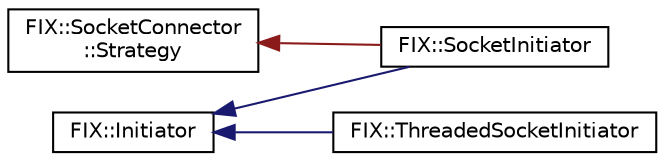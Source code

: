 digraph "Graphical Class Hierarchy"
{
  edge [fontname="Helvetica",fontsize="10",labelfontname="Helvetica",labelfontsize="10"];
  node [fontname="Helvetica",fontsize="10",shape=record];
  rankdir="LR";
  Node162 [label="FIX::Initiator",height=0.2,width=0.4,color="black", fillcolor="white", style="filled",URL="$class_f_i_x_1_1_initiator.html",tooltip="Base for classes which act as an initiator for establishing connections. "];
  Node162 -> Node1 [dir="back",color="midnightblue",fontsize="10",style="solid",fontname="Helvetica"];
  Node1 [label="FIX::SocketInitiator",height=0.2,width=0.4,color="black", fillcolor="white", style="filled",URL="$class_f_i_x_1_1_socket_initiator.html",tooltip="Socket implementation of Initiator. "];
  Node162 -> Node163 [dir="back",color="midnightblue",fontsize="10",style="solid",fontname="Helvetica"];
  Node163 [label="FIX::ThreadedSocketInitiator",height=0.2,width=0.4,color="black", fillcolor="white", style="filled",URL="$class_f_i_x_1_1_threaded_socket_initiator.html",tooltip="Threaded Socket implementation of Initiator. "];
  Node0 [label="FIX::SocketConnector\l::Strategy",height=0.2,width=0.4,color="black", fillcolor="white", style="filled",URL="$class_f_i_x_1_1_socket_connector_1_1_strategy.html"];
  Node0 -> Node1 [dir="back",color="firebrick4",fontsize="10",style="solid",fontname="Helvetica"];
}
